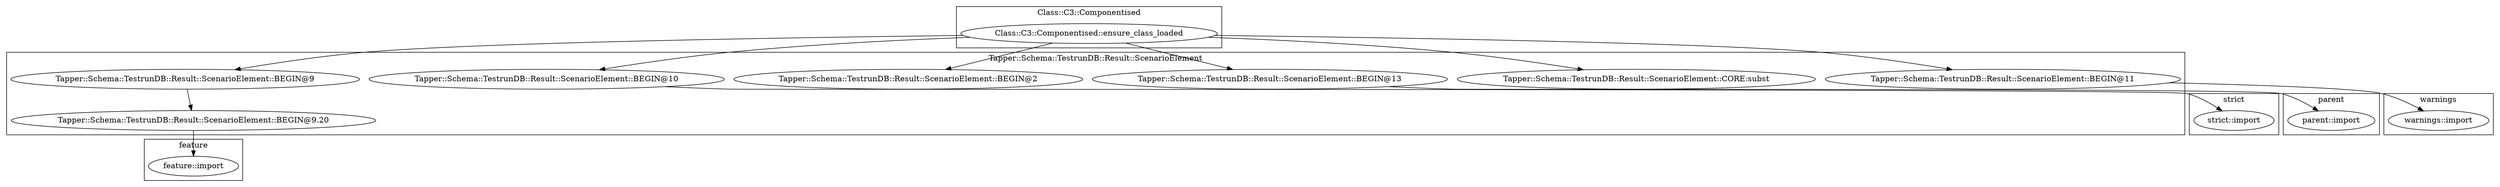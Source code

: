 digraph {
graph [overlap=false]
subgraph cluster_feature {
	label="feature";
	"feature::import";
}
subgraph cluster_parent {
	label="parent";
	"parent::import";
}
subgraph cluster_Class_C3_Componentised {
	label="Class::C3::Componentised";
	"Class::C3::Componentised::ensure_class_loaded";
}
subgraph cluster_warnings {
	label="warnings";
	"warnings::import";
}
subgraph cluster_strict {
	label="strict";
	"strict::import";
}
subgraph cluster_Tapper_Schema_TestrunDB_Result_ScenarioElement {
	label="Tapper::Schema::TestrunDB::Result::ScenarioElement";
	"Tapper::Schema::TestrunDB::Result::ScenarioElement::BEGIN@9.20";
	"Tapper::Schema::TestrunDB::Result::ScenarioElement::BEGIN@9";
	"Tapper::Schema::TestrunDB::Result::ScenarioElement::CORE:subst";
	"Tapper::Schema::TestrunDB::Result::ScenarioElement::BEGIN@10";
	"Tapper::Schema::TestrunDB::Result::ScenarioElement::BEGIN@2";
	"Tapper::Schema::TestrunDB::Result::ScenarioElement::BEGIN@13";
	"Tapper::Schema::TestrunDB::Result::ScenarioElement::BEGIN@11";
}
"Class::C3::Componentised::ensure_class_loaded" -> "Tapper::Schema::TestrunDB::Result::ScenarioElement::BEGIN@9";
"Class::C3::Componentised::ensure_class_loaded" -> "Tapper::Schema::TestrunDB::Result::ScenarioElement::BEGIN@11";
"Class::C3::Componentised::ensure_class_loaded" -> "Tapper::Schema::TestrunDB::Result::ScenarioElement::CORE:subst";
"Class::C3::Componentised::ensure_class_loaded" -> "Tapper::Schema::TestrunDB::Result::ScenarioElement::BEGIN@13";
"Tapper::Schema::TestrunDB::Result::ScenarioElement::BEGIN@11" -> "warnings::import";
"Tapper::Schema::TestrunDB::Result::ScenarioElement::BEGIN@9" -> "Tapper::Schema::TestrunDB::Result::ScenarioElement::BEGIN@9.20";
"Tapper::Schema::TestrunDB::Result::ScenarioElement::BEGIN@10" -> "strict::import";
"Tapper::Schema::TestrunDB::Result::ScenarioElement::BEGIN@13" -> "parent::import";
"Class::C3::Componentised::ensure_class_loaded" -> "Tapper::Schema::TestrunDB::Result::ScenarioElement::BEGIN@2";
"Tapper::Schema::TestrunDB::Result::ScenarioElement::BEGIN@9.20" -> "feature::import";
"Class::C3::Componentised::ensure_class_loaded" -> "Tapper::Schema::TestrunDB::Result::ScenarioElement::BEGIN@10";
}
